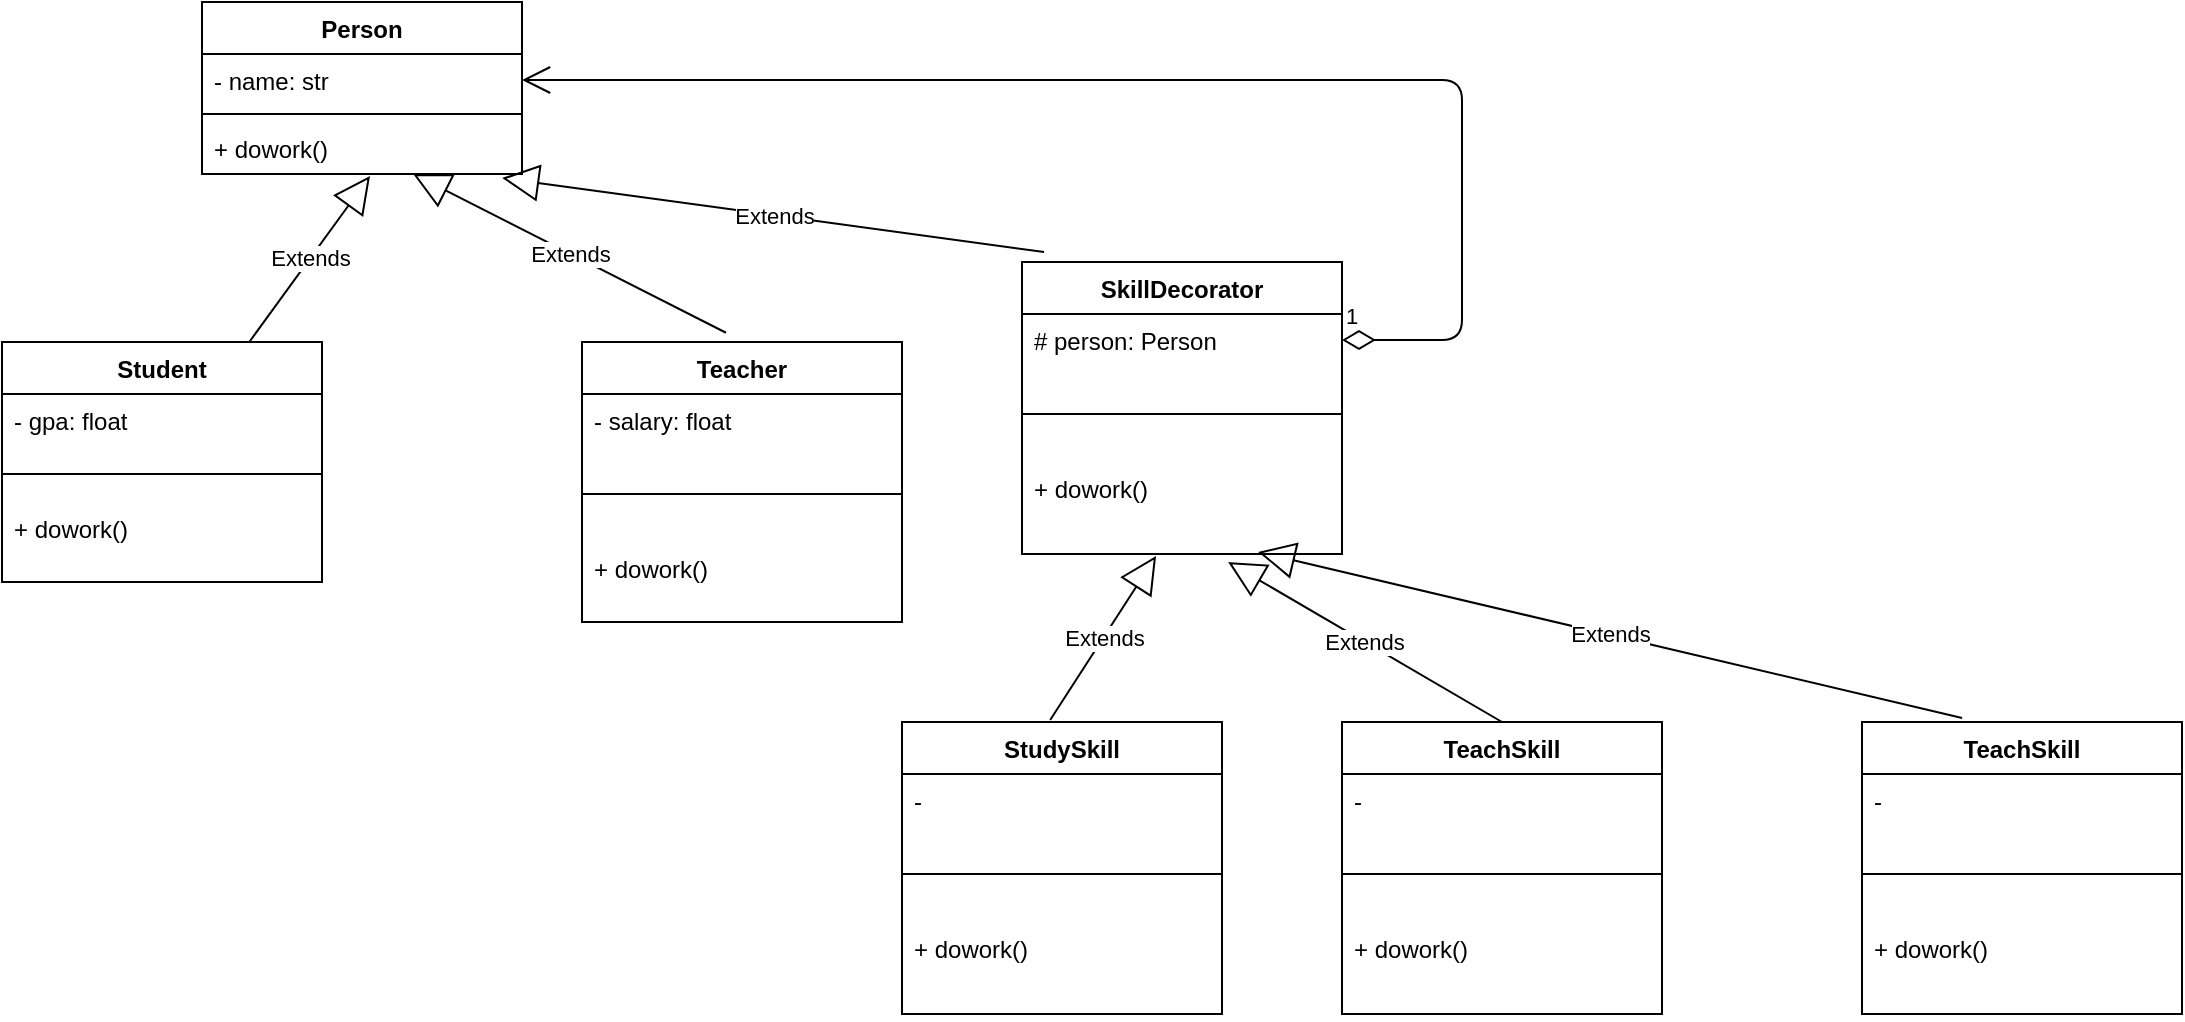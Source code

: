 <mxfile>
    <diagram id="4DQJNXi7Pu1SPW2-Vqs8" name="Page-1">
        <mxGraphModel dx="1189" dy="618" grid="1" gridSize="10" guides="1" tooltips="1" connect="1" arrows="1" fold="1" page="1" pageScale="1" pageWidth="827" pageHeight="1169" math="0" shadow="0">
            <root>
                <mxCell id="0"/>
                <mxCell id="1" parent="0"/>
                <mxCell id="14" value="Person" style="swimlane;fontStyle=1;align=center;verticalAlign=top;childLayout=stackLayout;horizontal=1;startSize=26;horizontalStack=0;resizeParent=1;resizeParentMax=0;resizeLast=0;collapsible=1;marginBottom=0;" vertex="1" parent="1">
                    <mxGeometry x="170" y="210" width="160" height="86" as="geometry"/>
                </mxCell>
                <mxCell id="15" value="- name: str" style="text;strokeColor=none;fillColor=none;align=left;verticalAlign=top;spacingLeft=4;spacingRight=4;overflow=hidden;rotatable=0;points=[[0,0.5],[1,0.5]];portConstraint=eastwest;" vertex="1" parent="14">
                    <mxGeometry y="26" width="160" height="26" as="geometry"/>
                </mxCell>
                <mxCell id="16" value="" style="line;strokeWidth=1;fillColor=none;align=left;verticalAlign=middle;spacingTop=-1;spacingLeft=3;spacingRight=3;rotatable=0;labelPosition=right;points=[];portConstraint=eastwest;" vertex="1" parent="14">
                    <mxGeometry y="52" width="160" height="8" as="geometry"/>
                </mxCell>
                <mxCell id="17" value="+ dowork()" style="text;strokeColor=none;fillColor=none;align=left;verticalAlign=top;spacingLeft=4;spacingRight=4;overflow=hidden;rotatable=0;points=[[0,0.5],[1,0.5]];portConstraint=eastwest;" vertex="1" parent="14">
                    <mxGeometry y="60" width="160" height="26" as="geometry"/>
                </mxCell>
                <mxCell id="18" value="Teacher" style="swimlane;fontStyle=1;align=center;verticalAlign=top;childLayout=stackLayout;horizontal=1;startSize=26;horizontalStack=0;resizeParent=1;resizeParentMax=0;resizeLast=0;collapsible=1;marginBottom=0;" vertex="1" parent="1">
                    <mxGeometry x="360" y="380" width="160" height="140" as="geometry"/>
                </mxCell>
                <mxCell id="19" value="- salary: float" style="text;strokeColor=none;fillColor=none;align=left;verticalAlign=top;spacingLeft=4;spacingRight=4;overflow=hidden;rotatable=0;points=[[0,0.5],[1,0.5]];portConstraint=eastwest;" vertex="1" parent="18">
                    <mxGeometry y="26" width="160" height="26" as="geometry"/>
                </mxCell>
                <mxCell id="20" value="" style="line;strokeWidth=1;fillColor=none;align=left;verticalAlign=middle;spacingTop=-1;spacingLeft=3;spacingRight=3;rotatable=0;labelPosition=right;points=[];portConstraint=eastwest;" vertex="1" parent="18">
                    <mxGeometry y="52" width="160" height="48" as="geometry"/>
                </mxCell>
                <mxCell id="34" value="+ dowork()" style="text;strokeColor=none;fillColor=none;align=left;verticalAlign=top;spacingLeft=4;spacingRight=4;overflow=hidden;rotatable=0;points=[[0,0.5],[1,0.5]];portConstraint=eastwest;" vertex="1" parent="18">
                    <mxGeometry y="100" width="160" height="40" as="geometry"/>
                </mxCell>
                <mxCell id="22" value="Student" style="swimlane;fontStyle=1;align=center;verticalAlign=top;childLayout=stackLayout;horizontal=1;startSize=26;horizontalStack=0;resizeParent=1;resizeParentMax=0;resizeLast=0;collapsible=1;marginBottom=0;" vertex="1" parent="1">
                    <mxGeometry x="70" y="380" width="160" height="120" as="geometry"/>
                </mxCell>
                <mxCell id="23" value="- gpa: float" style="text;strokeColor=none;fillColor=none;align=left;verticalAlign=top;spacingLeft=4;spacingRight=4;overflow=hidden;rotatable=0;points=[[0,0.5],[1,0.5]];portConstraint=eastwest;" vertex="1" parent="22">
                    <mxGeometry y="26" width="160" height="26" as="geometry"/>
                </mxCell>
                <mxCell id="24" value="" style="line;strokeWidth=1;fillColor=none;align=left;verticalAlign=middle;spacingTop=-1;spacingLeft=3;spacingRight=3;rotatable=0;labelPosition=right;points=[];portConstraint=eastwest;" vertex="1" parent="22">
                    <mxGeometry y="52" width="160" height="28" as="geometry"/>
                </mxCell>
                <mxCell id="29" value="+ dowork()" style="text;strokeColor=none;fillColor=none;align=left;verticalAlign=top;spacingLeft=4;spacingRight=4;overflow=hidden;rotatable=0;points=[[0,0.5],[1,0.5]];portConstraint=eastwest;" vertex="1" parent="22">
                    <mxGeometry y="80" width="160" height="40" as="geometry"/>
                </mxCell>
                <mxCell id="26" value="Extends" style="endArrow=block;endSize=16;endFill=0;html=1;entryX=0.525;entryY=1.038;entryDx=0;entryDy=0;entryPerimeter=0;" edge="1" parent="1" source="22" target="17">
                    <mxGeometry width="160" relative="1" as="geometry">
                        <mxPoint x="160" y="340" as="sourcePoint"/>
                        <mxPoint x="320" y="340" as="targetPoint"/>
                    </mxGeometry>
                </mxCell>
                <mxCell id="27" value="Extends" style="endArrow=block;endSize=16;endFill=0;html=1;exitX=0.45;exitY=-0.033;exitDx=0;exitDy=0;exitPerimeter=0;" edge="1" parent="1" source="18" target="17">
                    <mxGeometry width="160" relative="1" as="geometry">
                        <mxPoint x="253.608" y="403.01" as="sourcePoint"/>
                        <mxPoint x="330" y="319.998" as="targetPoint"/>
                        <Array as="points"/>
                    </mxGeometry>
                </mxCell>
                <mxCell id="35" value="SkillDecorator" style="swimlane;fontStyle=1;align=center;verticalAlign=top;childLayout=stackLayout;horizontal=1;startSize=26;horizontalStack=0;resizeParent=1;resizeParentMax=0;resizeLast=0;collapsible=1;marginBottom=0;" vertex="1" parent="1">
                    <mxGeometry x="580" y="340" width="160" height="146" as="geometry"/>
                </mxCell>
                <mxCell id="36" value="# person: Person" style="text;strokeColor=none;fillColor=none;align=left;verticalAlign=top;spacingLeft=4;spacingRight=4;overflow=hidden;rotatable=0;points=[[0,0.5],[1,0.5]];portConstraint=eastwest;" vertex="1" parent="35">
                    <mxGeometry y="26" width="160" height="26" as="geometry"/>
                </mxCell>
                <mxCell id="37" value="" style="line;strokeWidth=1;fillColor=none;align=left;verticalAlign=middle;spacingTop=-1;spacingLeft=3;spacingRight=3;rotatable=0;labelPosition=right;points=[];portConstraint=eastwest;" vertex="1" parent="35">
                    <mxGeometry y="52" width="160" height="48" as="geometry"/>
                </mxCell>
                <mxCell id="38" value="+ dowork()" style="text;strokeColor=none;fillColor=none;align=left;verticalAlign=top;spacingLeft=4;spacingRight=4;overflow=hidden;rotatable=0;points=[[0,0.5],[1,0.5]];portConstraint=eastwest;" vertex="1" parent="35">
                    <mxGeometry y="100" width="160" height="46" as="geometry"/>
                </mxCell>
                <mxCell id="39" value="Extends" style="endArrow=block;endSize=16;endFill=0;html=1;exitX=0.069;exitY=-0.034;exitDx=0;exitDy=0;exitPerimeter=0;entryX=0.938;entryY=1.077;entryDx=0;entryDy=0;entryPerimeter=0;" edge="1" parent="1" source="35" target="17">
                    <mxGeometry width="160" relative="1" as="geometry">
                        <mxPoint x="520" y="309.38" as="sourcePoint"/>
                        <mxPoint x="363.612" y="230" as="targetPoint"/>
                    </mxGeometry>
                </mxCell>
                <mxCell id="40" value="1" style="endArrow=open;html=1;endSize=12;startArrow=diamondThin;startSize=14;startFill=0;edgeStyle=orthogonalEdgeStyle;align=left;verticalAlign=bottom;exitX=1;exitY=0.5;exitDx=0;exitDy=0;entryX=1;entryY=0.5;entryDx=0;entryDy=0;" edge="1" parent="1" source="36" target="15">
                    <mxGeometry x="-1" y="3" relative="1" as="geometry">
                        <mxPoint x="600" y="260" as="sourcePoint"/>
                        <mxPoint x="360" y="210" as="targetPoint"/>
                        <Array as="points">
                            <mxPoint x="800" y="379"/>
                            <mxPoint x="800" y="249"/>
                        </Array>
                    </mxGeometry>
                </mxCell>
                <mxCell id="41" value="StudySkill" style="swimlane;fontStyle=1;align=center;verticalAlign=top;childLayout=stackLayout;horizontal=1;startSize=26;horizontalStack=0;resizeParent=1;resizeParentMax=0;resizeLast=0;collapsible=1;marginBottom=0;" vertex="1" parent="1">
                    <mxGeometry x="520" y="570" width="160" height="146" as="geometry"/>
                </mxCell>
                <mxCell id="42" value="- " style="text;strokeColor=none;fillColor=none;align=left;verticalAlign=top;spacingLeft=4;spacingRight=4;overflow=hidden;rotatable=0;points=[[0,0.5],[1,0.5]];portConstraint=eastwest;" vertex="1" parent="41">
                    <mxGeometry y="26" width="160" height="26" as="geometry"/>
                </mxCell>
                <mxCell id="43" value="" style="line;strokeWidth=1;fillColor=none;align=left;verticalAlign=middle;spacingTop=-1;spacingLeft=3;spacingRight=3;rotatable=0;labelPosition=right;points=[];portConstraint=eastwest;" vertex="1" parent="41">
                    <mxGeometry y="52" width="160" height="48" as="geometry"/>
                </mxCell>
                <mxCell id="44" value="+ dowork()" style="text;strokeColor=none;fillColor=none;align=left;verticalAlign=top;spacingLeft=4;spacingRight=4;overflow=hidden;rotatable=0;points=[[0,0.5],[1,0.5]];portConstraint=eastwest;" vertex="1" parent="41">
                    <mxGeometry y="100" width="160" height="46" as="geometry"/>
                </mxCell>
                <mxCell id="45" value="TeachSkill" style="swimlane;fontStyle=1;align=center;verticalAlign=top;childLayout=stackLayout;horizontal=1;startSize=26;horizontalStack=0;resizeParent=1;resizeParentMax=0;resizeLast=0;collapsible=1;marginBottom=0;" vertex="1" parent="1">
                    <mxGeometry x="740" y="570" width="160" height="146" as="geometry"/>
                </mxCell>
                <mxCell id="46" value="- " style="text;strokeColor=none;fillColor=none;align=left;verticalAlign=top;spacingLeft=4;spacingRight=4;overflow=hidden;rotatable=0;points=[[0,0.5],[1,0.5]];portConstraint=eastwest;" vertex="1" parent="45">
                    <mxGeometry y="26" width="160" height="26" as="geometry"/>
                </mxCell>
                <mxCell id="47" value="" style="line;strokeWidth=1;fillColor=none;align=left;verticalAlign=middle;spacingTop=-1;spacingLeft=3;spacingRight=3;rotatable=0;labelPosition=right;points=[];portConstraint=eastwest;" vertex="1" parent="45">
                    <mxGeometry y="52" width="160" height="48" as="geometry"/>
                </mxCell>
                <mxCell id="48" value="+ dowork()" style="text;strokeColor=none;fillColor=none;align=left;verticalAlign=top;spacingLeft=4;spacingRight=4;overflow=hidden;rotatable=0;points=[[0,0.5],[1,0.5]];portConstraint=eastwest;" vertex="1" parent="45">
                    <mxGeometry y="100" width="160" height="46" as="geometry"/>
                </mxCell>
                <mxCell id="49" value="Extends" style="endArrow=block;endSize=16;endFill=0;html=1;entryX=0.419;entryY=1.022;entryDx=0;entryDy=0;entryPerimeter=0;exitX=0.463;exitY=-0.007;exitDx=0;exitDy=0;exitPerimeter=0;" edge="1" parent="1" source="41" target="38">
                    <mxGeometry width="160" relative="1" as="geometry">
                        <mxPoint x="490" y="550" as="sourcePoint"/>
                        <mxPoint x="650" y="550" as="targetPoint"/>
                    </mxGeometry>
                </mxCell>
                <mxCell id="50" value="Extends" style="endArrow=block;endSize=16;endFill=0;html=1;entryX=0.644;entryY=1.087;entryDx=0;entryDy=0;entryPerimeter=0;exitX=0.5;exitY=0;exitDx=0;exitDy=0;" edge="1" parent="1" source="45" target="38">
                    <mxGeometry width="160" relative="1" as="geometry">
                        <mxPoint x="604.08" y="578.978" as="sourcePoint"/>
                        <mxPoint x="657.04" y="497.012" as="targetPoint"/>
                    </mxGeometry>
                </mxCell>
                <mxCell id="51" value="TeachSkill" style="swimlane;fontStyle=1;align=center;verticalAlign=top;childLayout=stackLayout;horizontal=1;startSize=26;horizontalStack=0;resizeParent=1;resizeParentMax=0;resizeLast=0;collapsible=1;marginBottom=0;" vertex="1" parent="1">
                    <mxGeometry x="1000" y="570" width="160" height="146" as="geometry"/>
                </mxCell>
                <mxCell id="52" value="- " style="text;strokeColor=none;fillColor=none;align=left;verticalAlign=top;spacingLeft=4;spacingRight=4;overflow=hidden;rotatable=0;points=[[0,0.5],[1,0.5]];portConstraint=eastwest;" vertex="1" parent="51">
                    <mxGeometry y="26" width="160" height="26" as="geometry"/>
                </mxCell>
                <mxCell id="53" value="" style="line;strokeWidth=1;fillColor=none;align=left;verticalAlign=middle;spacingTop=-1;spacingLeft=3;spacingRight=3;rotatable=0;labelPosition=right;points=[];portConstraint=eastwest;" vertex="1" parent="51">
                    <mxGeometry y="52" width="160" height="48" as="geometry"/>
                </mxCell>
                <mxCell id="54" value="+ dowork()" style="text;strokeColor=none;fillColor=none;align=left;verticalAlign=top;spacingLeft=4;spacingRight=4;overflow=hidden;rotatable=0;points=[[0,0.5],[1,0.5]];portConstraint=eastwest;" vertex="1" parent="51">
                    <mxGeometry y="100" width="160" height="46" as="geometry"/>
                </mxCell>
                <mxCell id="55" value="Extends" style="endArrow=block;endSize=16;endFill=0;html=1;entryX=0.738;entryY=0.978;entryDx=0;entryDy=0;entryPerimeter=0;exitX=0.313;exitY=-0.014;exitDx=0;exitDy=0;exitPerimeter=0;" edge="1" parent="1" source="51" target="38">
                    <mxGeometry width="160" relative="1" as="geometry">
                        <mxPoint x="916.96" y="560" as="sourcePoint"/>
                        <mxPoint x="780" y="480.002" as="targetPoint"/>
                    </mxGeometry>
                </mxCell>
            </root>
        </mxGraphModel>
    </diagram>
</mxfile>
